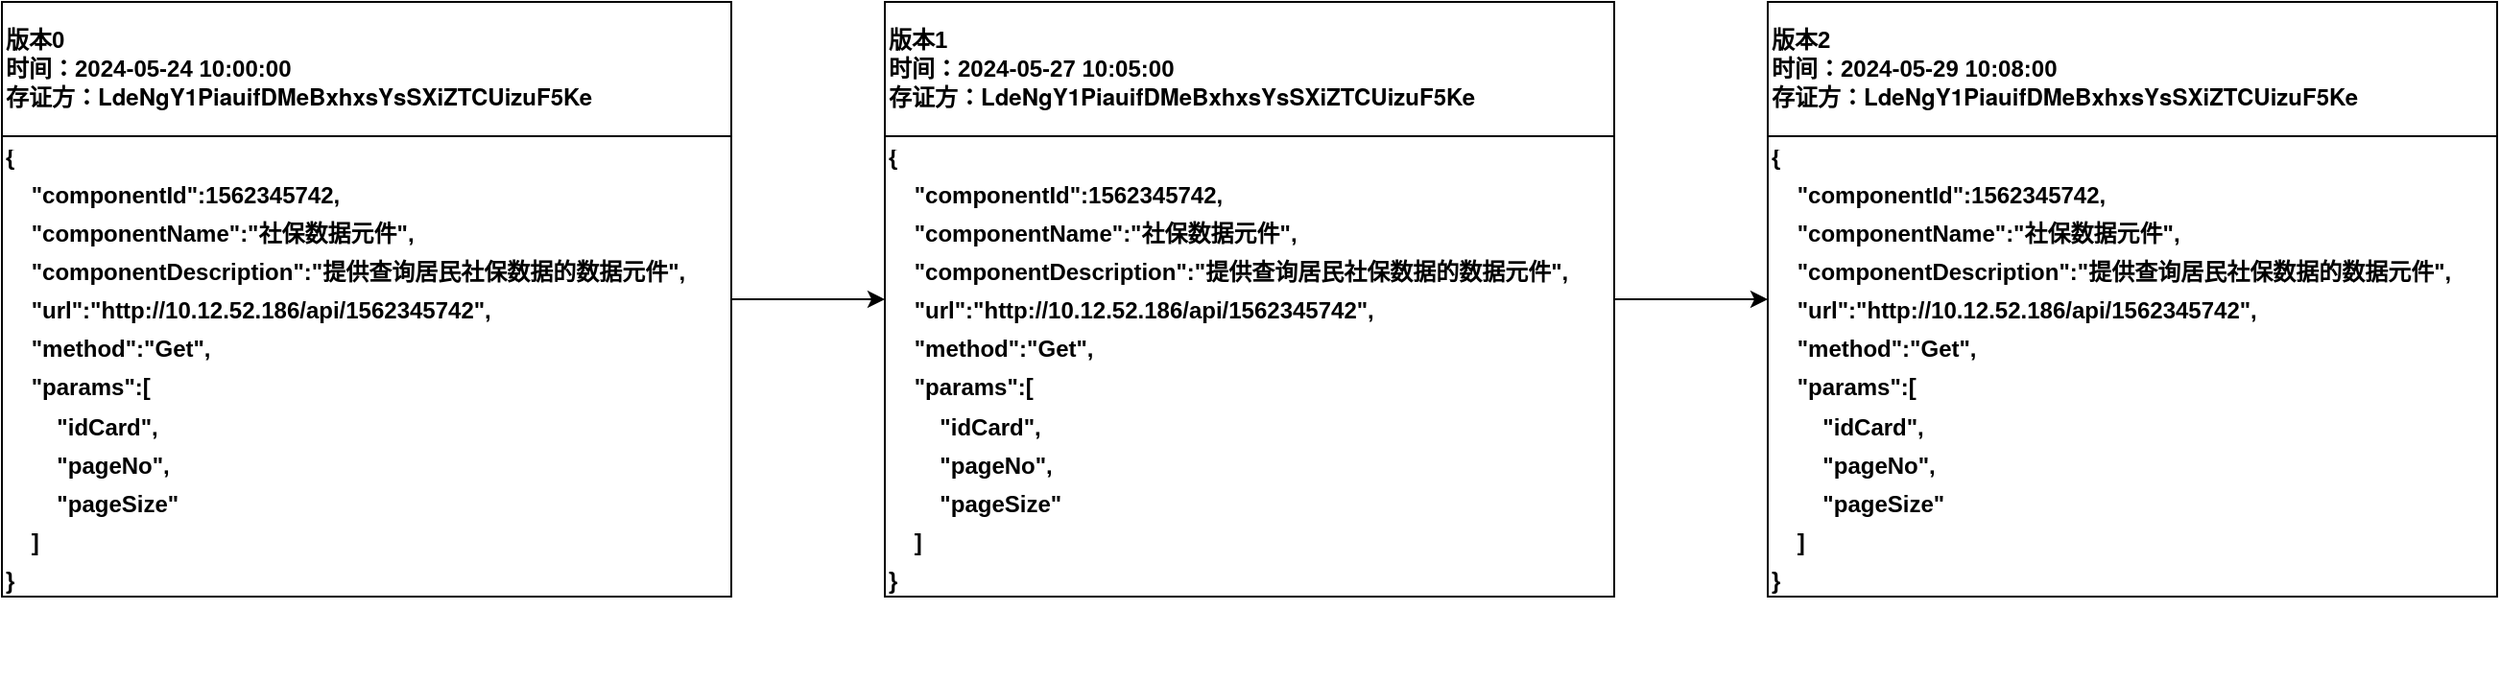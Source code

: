 <mxfile version="24.5.5" type="github">
  <diagram name="第 1 页" id="UrRhTKH0Ew3d4rTfO0Zv">
    <mxGraphModel dx="1434" dy="794" grid="1" gridSize="10" guides="1" tooltips="1" connect="1" arrows="1" fold="1" page="1" pageScale="1" pageWidth="827" pageHeight="1169" math="0" shadow="0">
      <root>
        <mxCell id="0" />
        <mxCell id="1" parent="0" />
        <mxCell id="69u7BRNuu5-xVzNnP7sC-32" value="" style="edgeStyle=orthogonalEdgeStyle;rounded=0;orthogonalLoop=1;jettySize=auto;html=1;" parent="1" source="69u7BRNuu5-xVzNnP7sC-17" target="69u7BRNuu5-xVzNnP7sC-30" edge="1">
          <mxGeometry relative="1" as="geometry" />
        </mxCell>
        <mxCell id="69u7BRNuu5-xVzNnP7sC-17" value="版本0&lt;div&gt;时间：2024-05-24 10:00:00&lt;/div&gt;&lt;div&gt;存证方：&lt;span style=&quot;background-color: rgb(255, 255, 255); font-family: &amp;quot;Helvetica Neue&amp;quot;, Helvetica, Arial, &amp;quot;PingFang SC&amp;quot;, &amp;quot;Hiragino Sans GB&amp;quot;, &amp;quot;Heiti SC&amp;quot;, &amp;quot;Microsoft YaHei&amp;quot;, &amp;quot;WenQuanYi Micro Hei&amp;quot;, sans-serif;&quot;&gt;&lt;font style=&quot;font-size: 12px;&quot;&gt;LdeNgY1PiauifDMeBxhxsYsSXiZTCUizuF5Ke&lt;/font&gt;&lt;/span&gt;&lt;/div&gt;" style="swimlane;whiteSpace=wrap;html=1;startSize=70;align=left;" parent="1" vertex="1">
          <mxGeometry x="20" y="420" width="380" height="310" as="geometry">
            <mxRectangle x="140" y="510" width="70" height="40" as="alternateBounds" />
          </mxGeometry>
        </mxCell>
        <mxCell id="69u7BRNuu5-xVzNnP7sC-16" value="&lt;h1 style=&quot;margin-top: 0px; line-height: 0%;&quot;&gt;&lt;font style=&quot;font-size: 12px;&quot;&gt;{&lt;/font&gt;&lt;/h1&gt;&lt;h1 style=&quot;margin-top: 0px; line-height: 0%;&quot;&gt;&lt;font style=&quot;font-size: 12px;&quot;&gt;&amp;nbsp; &amp;nbsp; &quot;componentId&quot;:1562345742,&lt;/font&gt;&lt;/h1&gt;&lt;h1 style=&quot;margin-top: 0px; line-height: 0%;&quot;&gt;&lt;font style=&quot;font-size: 12px;&quot;&gt;&amp;nbsp; &amp;nbsp; &quot;componentName&quot;:&quot;社保数据元件&quot;,&lt;/font&gt;&lt;/h1&gt;&lt;h1 style=&quot;margin-top: 0px; line-height: 0%;&quot;&gt;&lt;font style=&quot;font-size: 12px;&quot;&gt;&amp;nbsp; &amp;nbsp; &quot;componentDescription&quot;:&quot;提供查询居民社保数据的数据元件&quot;,&lt;/font&gt;&lt;/h1&gt;&lt;h1 style=&quot;margin-top: 0px; line-height: 0%;&quot;&gt;&lt;font style=&quot;font-size: 12px;&quot;&gt;&amp;nbsp; &amp;nbsp; &quot;url&quot;:&quot;http://10.12.52.186/api/1562345742&quot;,&lt;/font&gt;&lt;/h1&gt;&lt;h1 style=&quot;margin-top: 0px; line-height: 0%;&quot;&gt;&lt;font style=&quot;font-size: 12px;&quot;&gt;&amp;nbsp; &amp;nbsp; &quot;method&quot;:&quot;Get&quot;,&lt;/font&gt;&lt;/h1&gt;&lt;h1 style=&quot;margin-top: 0px; line-height: 0%;&quot;&gt;&lt;font style=&quot;font-size: 12px;&quot;&gt;&amp;nbsp; &amp;nbsp; &quot;params&quot;:[&lt;/font&gt;&lt;/h1&gt;&lt;h1 style=&quot;margin-top: 0px; line-height: 0%;&quot;&gt;&lt;font style=&quot;font-size: 12px;&quot;&gt;&amp;nbsp; &amp;nbsp; &amp;nbsp; &amp;nbsp; &quot;idCard&quot;,&lt;/font&gt;&lt;/h1&gt;&lt;h1 style=&quot;margin-top: 0px; line-height: 0%;&quot;&gt;&lt;font style=&quot;font-size: 12px;&quot;&gt;&amp;nbsp; &amp;nbsp; &amp;nbsp; &amp;nbsp; &quot;pageNo&quot;,&lt;/font&gt;&lt;/h1&gt;&lt;h1 style=&quot;margin-top: 0px; line-height: 0%;&quot;&gt;&lt;font style=&quot;font-size: 12px;&quot;&gt;&amp;nbsp; &amp;nbsp; &amp;nbsp; &amp;nbsp; &quot;pageSize&quot;&lt;/font&gt;&lt;/h1&gt;&lt;h1 style=&quot;margin-top: 0px; line-height: 0%;&quot;&gt;&lt;font style=&quot;font-size: 12px;&quot;&gt;&amp;nbsp; &amp;nbsp; ]&lt;/font&gt;&lt;/h1&gt;&lt;h1 style=&quot;margin-top: 0px; line-height: 0%;&quot;&gt;&lt;font style=&quot;font-size: 12px;&quot;&gt;}&lt;/font&gt;&lt;/h1&gt;" style="text;html=1;whiteSpace=wrap;overflow=hidden;rounded=0;" parent="69u7BRNuu5-xVzNnP7sC-17" vertex="1">
          <mxGeometry y="70" width="360" height="280" as="geometry" />
        </mxCell>
        <mxCell id="69u7BRNuu5-xVzNnP7sC-35" value="" style="edgeStyle=orthogonalEdgeStyle;rounded=0;orthogonalLoop=1;jettySize=auto;html=1;" parent="1" source="69u7BRNuu5-xVzNnP7sC-30" target="69u7BRNuu5-xVzNnP7sC-33" edge="1">
          <mxGeometry relative="1" as="geometry" />
        </mxCell>
        <mxCell id="69u7BRNuu5-xVzNnP7sC-30" value="版本1&lt;div&gt;时间：2024-05-27 10:05:00&lt;/div&gt;&lt;div&gt;存证方：&lt;span style=&quot;background-color: rgb(255, 255, 255); font-family: &amp;quot;Helvetica Neue&amp;quot;, Helvetica, Arial, &amp;quot;PingFang SC&amp;quot;, &amp;quot;Hiragino Sans GB&amp;quot;, &amp;quot;Heiti SC&amp;quot;, &amp;quot;Microsoft YaHei&amp;quot;, &amp;quot;WenQuanYi Micro Hei&amp;quot;, sans-serif;&quot;&gt;LdeNgY1PiauifDMeBxhxsYsSXiZTCUizuF5Ke&lt;/span&gt;&lt;br&gt;&lt;/div&gt;" style="swimlane;whiteSpace=wrap;html=1;startSize=70;align=left;" parent="1" vertex="1">
          <mxGeometry x="480" y="420" width="380" height="310" as="geometry">
            <mxRectangle x="140" y="510" width="70" height="40" as="alternateBounds" />
          </mxGeometry>
        </mxCell>
        <mxCell id="69u7BRNuu5-xVzNnP7sC-31" value="&lt;h1 style=&quot;margin-top: 0px; line-height: 0%;&quot;&gt;&lt;font style=&quot;font-size: 12px;&quot;&gt;{&lt;/font&gt;&lt;/h1&gt;&lt;h1 style=&quot;margin-top: 0px; line-height: 0%;&quot;&gt;&lt;font style=&quot;font-size: 12px;&quot;&gt;&amp;nbsp; &amp;nbsp; &quot;componentId&quot;:1562345742,&lt;/font&gt;&lt;/h1&gt;&lt;h1 style=&quot;margin-top: 0px; line-height: 0%;&quot;&gt;&lt;font style=&quot;font-size: 12px;&quot;&gt;&amp;nbsp; &amp;nbsp; &quot;componentName&quot;:&quot;社保数据元件&quot;,&lt;/font&gt;&lt;/h1&gt;&lt;h1 style=&quot;margin-top: 0px; line-height: 0%;&quot;&gt;&lt;font style=&quot;font-size: 12px;&quot;&gt;&amp;nbsp; &amp;nbsp; &quot;componentDescription&quot;:&quot;提供查询居民社保数据的数据元件&quot;,&lt;/font&gt;&lt;/h1&gt;&lt;h1 style=&quot;margin-top: 0px; line-height: 0%;&quot;&gt;&lt;font style=&quot;font-size: 12px;&quot;&gt;&amp;nbsp; &amp;nbsp; &quot;url&quot;:&quot;http://10.12.52.186/api/1562345742&quot;,&lt;/font&gt;&lt;/h1&gt;&lt;h1 style=&quot;margin-top: 0px; line-height: 0%;&quot;&gt;&lt;font style=&quot;font-size: 12px;&quot;&gt;&amp;nbsp; &amp;nbsp; &quot;method&quot;:&quot;Get&quot;,&lt;/font&gt;&lt;/h1&gt;&lt;h1 style=&quot;margin-top: 0px; line-height: 0%;&quot;&gt;&lt;font style=&quot;font-size: 12px;&quot;&gt;&amp;nbsp; &amp;nbsp; &quot;params&quot;:[&lt;/font&gt;&lt;/h1&gt;&lt;h1 style=&quot;margin-top: 0px; line-height: 0%;&quot;&gt;&lt;font style=&quot;font-size: 12px;&quot;&gt;&amp;nbsp; &amp;nbsp; &amp;nbsp; &amp;nbsp; &quot;idCard&quot;,&lt;/font&gt;&lt;/h1&gt;&lt;h1 style=&quot;margin-top: 0px; line-height: 0%;&quot;&gt;&lt;font style=&quot;font-size: 12px;&quot;&gt;&amp;nbsp; &amp;nbsp; &amp;nbsp; &amp;nbsp; &quot;pageNo&quot;,&lt;/font&gt;&lt;/h1&gt;&lt;h1 style=&quot;margin-top: 0px; line-height: 0%;&quot;&gt;&lt;font style=&quot;font-size: 12px;&quot;&gt;&amp;nbsp; &amp;nbsp; &amp;nbsp; &amp;nbsp; &quot;pageSize&quot;&lt;/font&gt;&lt;/h1&gt;&lt;h1 style=&quot;margin-top: 0px; line-height: 0%;&quot;&gt;&lt;font style=&quot;font-size: 12px;&quot;&gt;&amp;nbsp; &amp;nbsp; ]&lt;/font&gt;&lt;/h1&gt;&lt;h1 style=&quot;margin-top: 0px; line-height: 0%;&quot;&gt;&lt;font style=&quot;font-size: 12px;&quot;&gt;}&lt;/font&gt;&lt;/h1&gt;" style="text;html=1;whiteSpace=wrap;overflow=hidden;rounded=0;" parent="69u7BRNuu5-xVzNnP7sC-30" vertex="1">
          <mxGeometry y="70" width="360" height="280" as="geometry" />
        </mxCell>
        <mxCell id="69u7BRNuu5-xVzNnP7sC-33" value="版本2&lt;div&gt;时间：2024-05-29 10:08:00&lt;/div&gt;&lt;div&gt;存证方：&lt;span style=&quot;background-color: rgb(255, 255, 255); font-family: &amp;quot;Helvetica Neue&amp;quot;, Helvetica, Arial, &amp;quot;PingFang SC&amp;quot;, &amp;quot;Hiragino Sans GB&amp;quot;, &amp;quot;Heiti SC&amp;quot;, &amp;quot;Microsoft YaHei&amp;quot;, &amp;quot;WenQuanYi Micro Hei&amp;quot;, sans-serif;&quot;&gt;LdeNgY1PiauifDMeBxhxsYsSXiZTCUizuF5Ke&lt;/span&gt;&lt;br&gt;&lt;/div&gt;" style="swimlane;whiteSpace=wrap;html=1;startSize=70;align=left;" parent="1" vertex="1">
          <mxGeometry x="940" y="420" width="380" height="310" as="geometry">
            <mxRectangle x="140" y="510" width="70" height="40" as="alternateBounds" />
          </mxGeometry>
        </mxCell>
        <mxCell id="69u7BRNuu5-xVzNnP7sC-34" value="&lt;h1 style=&quot;margin-top: 0px; line-height: 0%;&quot;&gt;&lt;font style=&quot;font-size: 12px;&quot;&gt;{&lt;/font&gt;&lt;/h1&gt;&lt;h1 style=&quot;margin-top: 0px; line-height: 0%;&quot;&gt;&lt;font style=&quot;font-size: 12px;&quot;&gt;&amp;nbsp; &amp;nbsp; &quot;componentId&quot;:1562345742,&lt;/font&gt;&lt;/h1&gt;&lt;h1 style=&quot;margin-top: 0px; line-height: 0%;&quot;&gt;&lt;font style=&quot;font-size: 12px;&quot;&gt;&amp;nbsp; &amp;nbsp; &quot;componentName&quot;:&quot;社保数据元件&quot;,&lt;/font&gt;&lt;/h1&gt;&lt;h1 style=&quot;margin-top: 0px; line-height: 0%;&quot;&gt;&lt;font style=&quot;font-size: 12px;&quot;&gt;&amp;nbsp; &amp;nbsp; &quot;componentDescription&quot;:&quot;提供查询居民社保数据的数据元件&quot;,&lt;/font&gt;&lt;/h1&gt;&lt;h1 style=&quot;margin-top: 0px; line-height: 0%;&quot;&gt;&lt;font style=&quot;font-size: 12px;&quot;&gt;&amp;nbsp; &amp;nbsp; &quot;url&quot;:&quot;http://10.12.52.186/api/1562345742&quot;,&lt;/font&gt;&lt;/h1&gt;&lt;h1 style=&quot;margin-top: 0px; line-height: 0%;&quot;&gt;&lt;font style=&quot;font-size: 12px;&quot;&gt;&amp;nbsp; &amp;nbsp; &quot;method&quot;:&quot;Get&quot;,&lt;/font&gt;&lt;/h1&gt;&lt;h1 style=&quot;margin-top: 0px; line-height: 0%;&quot;&gt;&lt;font style=&quot;font-size: 12px;&quot;&gt;&amp;nbsp; &amp;nbsp; &quot;params&quot;:[&lt;/font&gt;&lt;/h1&gt;&lt;h1 style=&quot;margin-top: 0px; line-height: 0%;&quot;&gt;&lt;font style=&quot;font-size: 12px;&quot;&gt;&amp;nbsp; &amp;nbsp; &amp;nbsp; &amp;nbsp; &quot;idCard&quot;,&lt;/font&gt;&lt;/h1&gt;&lt;h1 style=&quot;margin-top: 0px; line-height: 0%;&quot;&gt;&lt;font style=&quot;font-size: 12px;&quot;&gt;&amp;nbsp; &amp;nbsp; &amp;nbsp; &amp;nbsp; &quot;pageNo&quot;,&lt;/font&gt;&lt;/h1&gt;&lt;h1 style=&quot;margin-top: 0px; line-height: 0%;&quot;&gt;&lt;font style=&quot;font-size: 12px;&quot;&gt;&amp;nbsp; &amp;nbsp; &amp;nbsp; &amp;nbsp; &quot;pageSize&quot;&lt;/font&gt;&lt;/h1&gt;&lt;h1 style=&quot;margin-top: 0px; line-height: 0%;&quot;&gt;&lt;font style=&quot;font-size: 12px;&quot;&gt;&amp;nbsp; &amp;nbsp; ]&lt;/font&gt;&lt;/h1&gt;&lt;h1 style=&quot;margin-top: 0px; line-height: 0%;&quot;&gt;&lt;font style=&quot;font-size: 12px;&quot;&gt;}&lt;/font&gt;&lt;/h1&gt;" style="text;html=1;whiteSpace=wrap;overflow=hidden;rounded=0;" parent="69u7BRNuu5-xVzNnP7sC-33" vertex="1">
          <mxGeometry y="70" width="360" height="280" as="geometry" />
        </mxCell>
      </root>
    </mxGraphModel>
  </diagram>
</mxfile>
